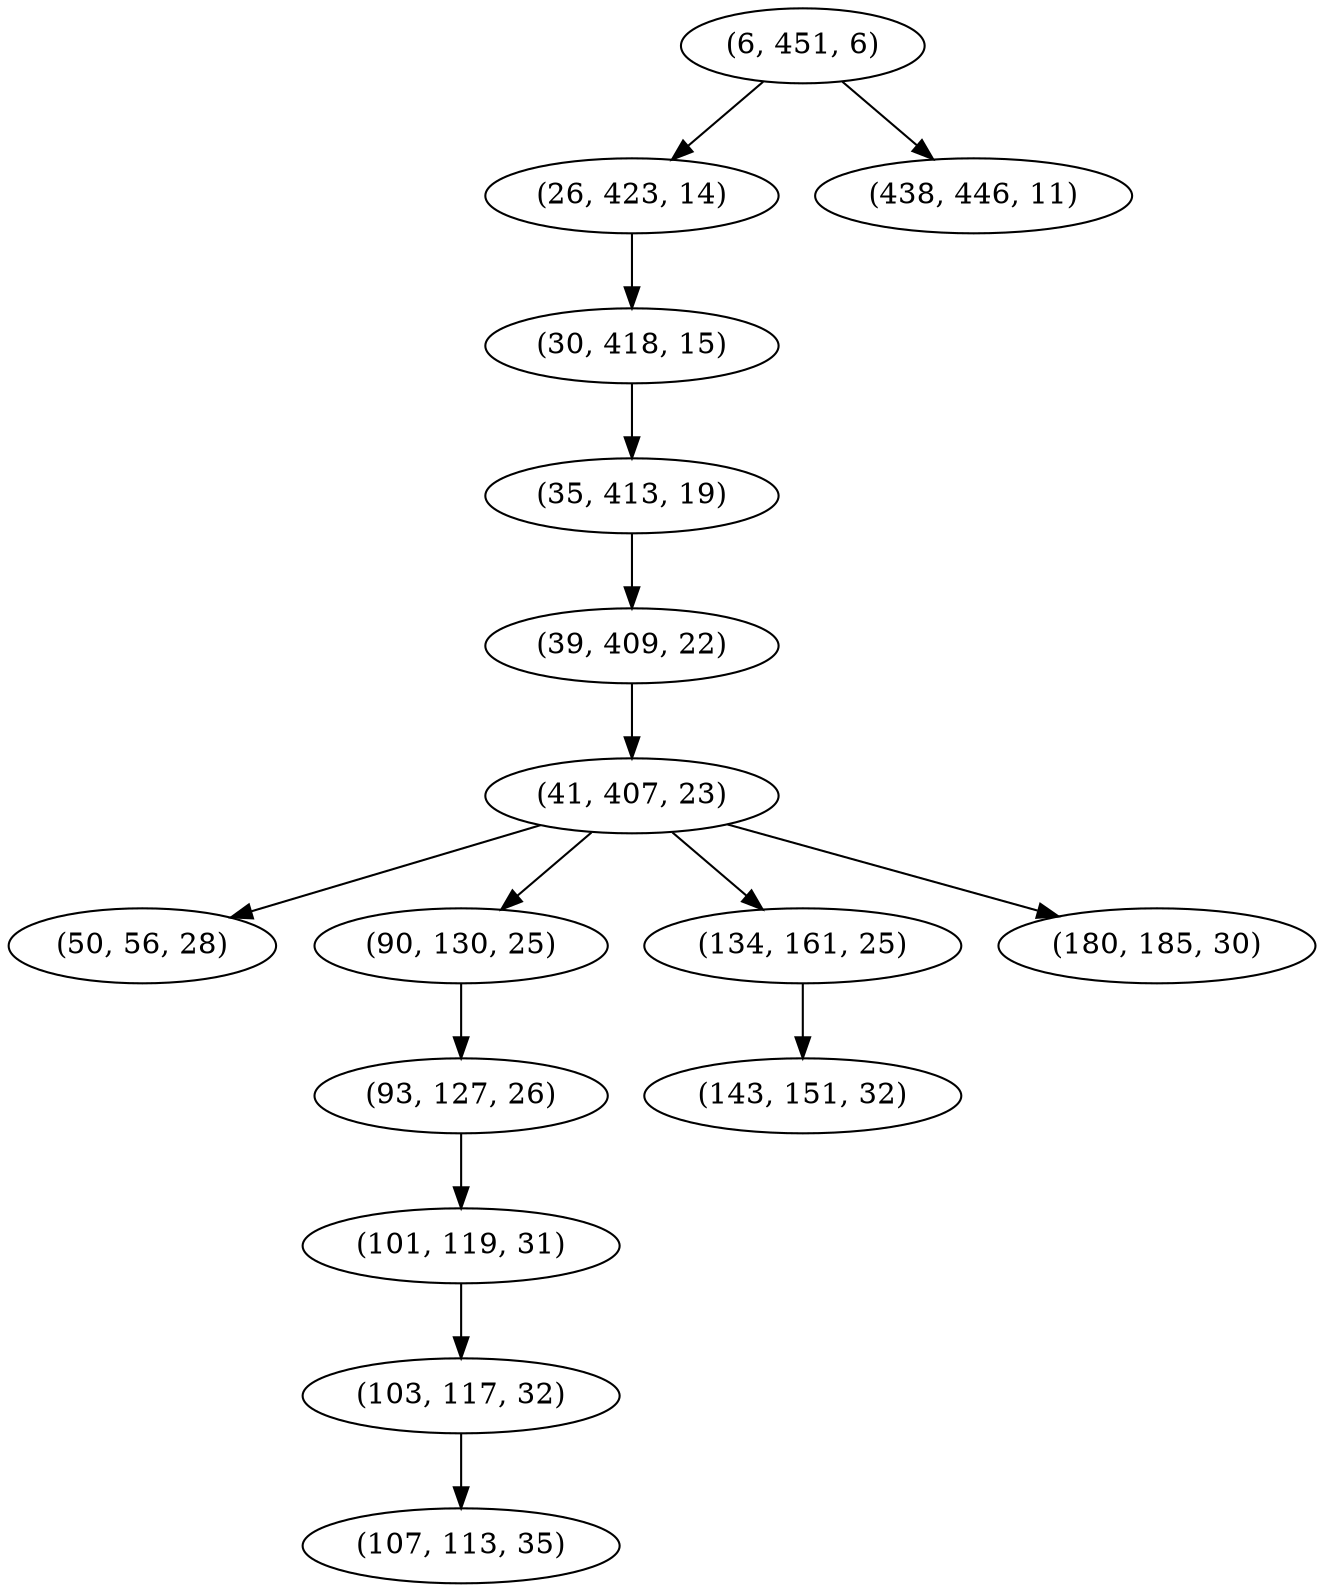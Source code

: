digraph tree {
    "(6, 451, 6)";
    "(26, 423, 14)";
    "(30, 418, 15)";
    "(35, 413, 19)";
    "(39, 409, 22)";
    "(41, 407, 23)";
    "(50, 56, 28)";
    "(90, 130, 25)";
    "(93, 127, 26)";
    "(101, 119, 31)";
    "(103, 117, 32)";
    "(107, 113, 35)";
    "(134, 161, 25)";
    "(143, 151, 32)";
    "(180, 185, 30)";
    "(438, 446, 11)";
    "(6, 451, 6)" -> "(26, 423, 14)";
    "(6, 451, 6)" -> "(438, 446, 11)";
    "(26, 423, 14)" -> "(30, 418, 15)";
    "(30, 418, 15)" -> "(35, 413, 19)";
    "(35, 413, 19)" -> "(39, 409, 22)";
    "(39, 409, 22)" -> "(41, 407, 23)";
    "(41, 407, 23)" -> "(50, 56, 28)";
    "(41, 407, 23)" -> "(90, 130, 25)";
    "(41, 407, 23)" -> "(134, 161, 25)";
    "(41, 407, 23)" -> "(180, 185, 30)";
    "(90, 130, 25)" -> "(93, 127, 26)";
    "(93, 127, 26)" -> "(101, 119, 31)";
    "(101, 119, 31)" -> "(103, 117, 32)";
    "(103, 117, 32)" -> "(107, 113, 35)";
    "(134, 161, 25)" -> "(143, 151, 32)";
}
